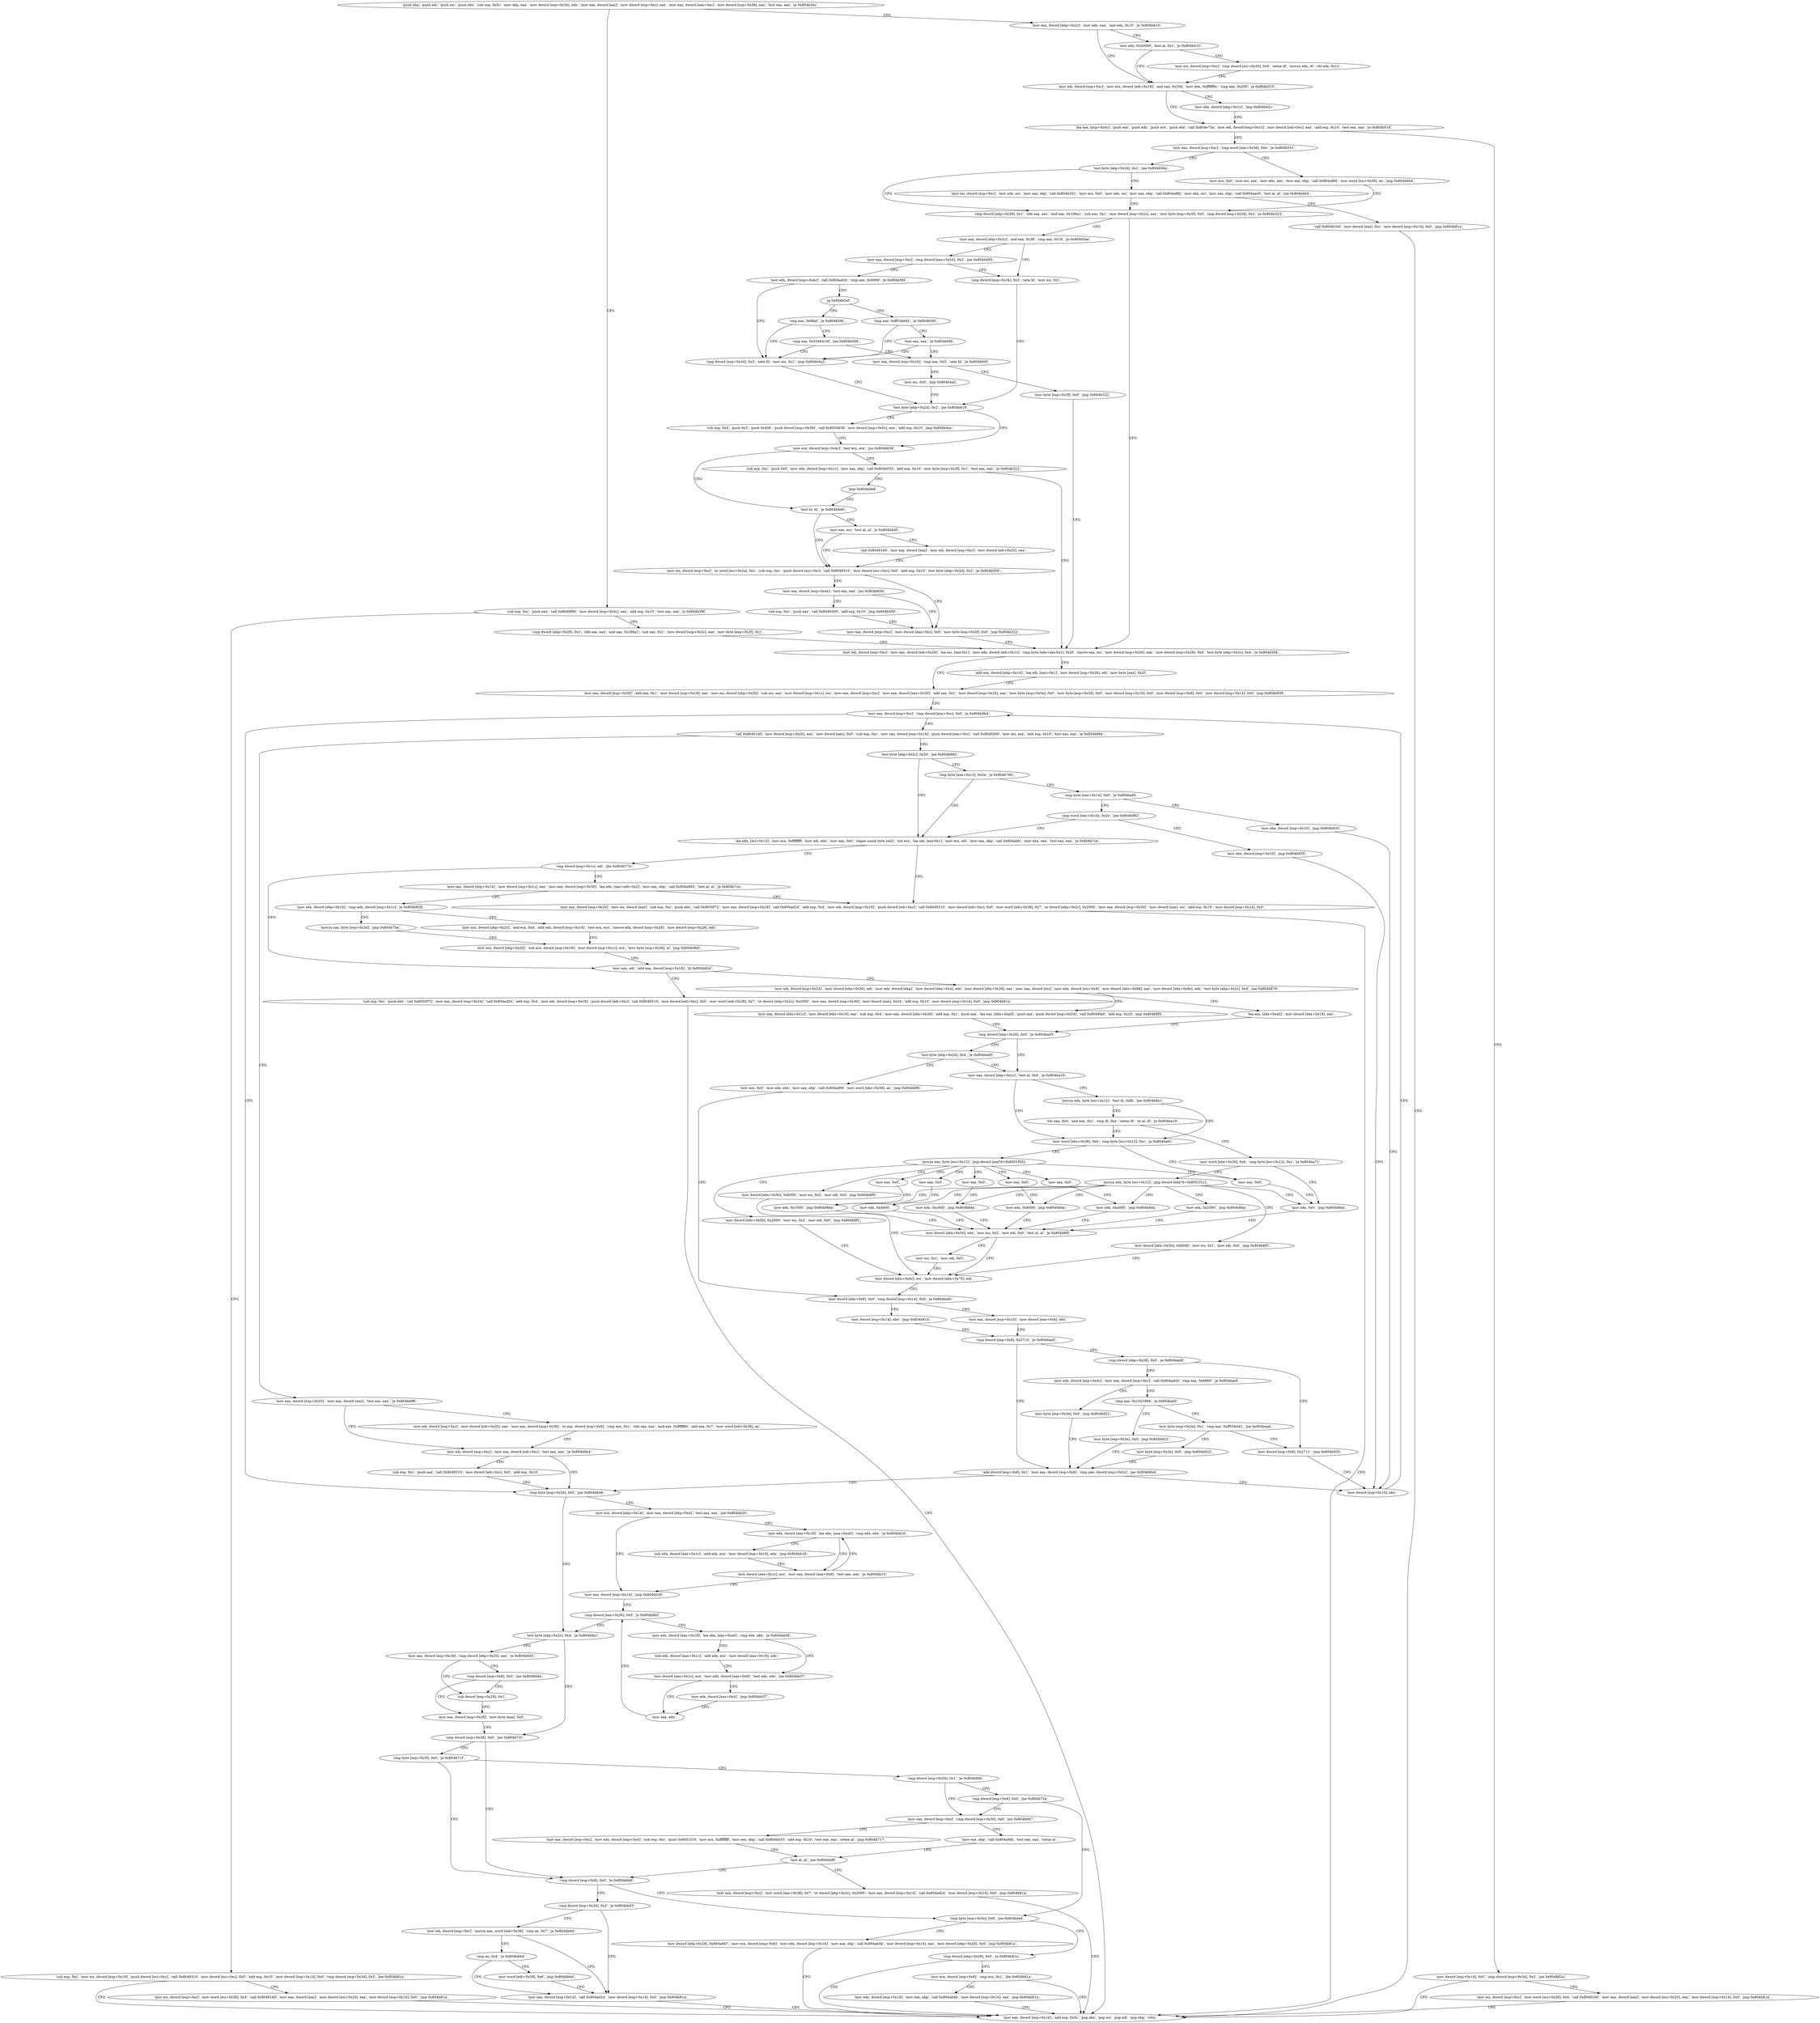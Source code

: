 digraph "func" {
"134525649" [label = "'push ebp', 'push edi', 'push esi', 'push ebx', 'sub esp, 0x5c', 'mov ebp, eax', 'mov dword [esp+0x34], edx', 'mov eax, dword [eax]', 'mov dword [esp+0xc], eax', 'mov eax, dword [eax+0xc]', 'mov dword [esp+0x38], eax', 'test eax, eax', 'je 0x804b3ec', " ]
"134525932" [label = "'mov eax, dword [ebp+0x2c]', 'mov edx, eax', 'and edx, 0x10', 'je 0x804b410', " ]
"134525683" [label = "'sub esp, 0xc', 'push eax', 'call 0x8048f90', 'mov dword [esp+0x5c], eax', 'add esp, 0x10', 'test eax, eax', 'js 0x804b39f', " ]
"134525968" [label = "'mov edi, dword [esp+0xc]', 'mov ecx, dword [edi+0x18]', 'and eax, 0x204', 'mov ebx, 0xffffff9c', 'cmp eax, 0x200', 'je 0x804b515', " ]
"134525942" [label = "'mov edx, 0x20000', 'test al, 0x1', 'je 0x804b410', " ]
"134525855" [label = "'sub esp, 0xc', 'mov esi, dword [esp+0x18]', 'push dword [esi+0xc]', 'call 0x8049310', 'mov dword [esi+0xc], 0x0', 'add esp, 0x10', 'mov dword [esp+0x14], 0x0', 'cmp dword [esp+0x34], 0x3', 'jne 0x804b81a', " ]
"134525707" [label = "'cmp dword [ebp+0x28], 0x1', 'sbb eax, eax', 'and eax, 0x186a1', 'sub eax, 0x1', 'mov dword [esp+0x2c], eax', 'mov byte [esp+0x3f], 0x1', " ]
"134526229" [label = "'mov ebx, dword [ebp+0x1c]', 'jmp 0x804b42c', " ]
"134525996" [label = "'lea eax, [esp+0x4c]', 'push eax', 'push edx', 'push ecx', 'push ebx', 'call 0x804e73a', 'mov edi, dword [esp+0x1c]', 'mov dword [edi+0xc], eax', 'add esp, 0x10', 'test eax, eax', 'je 0x804b51d', " ]
"134525951" [label = "'mov esi, dword [esp+0xc]', 'cmp dword [esi+0x30], 0x0', 'setne dl', 'movzx edx, dl', 'shl edx, 0x11', " ]
"134527002" [label = "'mov eax, dword [esp+0x14]', 'add esp, 0x5c', 'pop ebx', 'pop esi', 'pop edi', 'pop ebp', 'retn', " ]
"134525899" [label = "'mov esi, dword [esp+0xc]', 'mov word [esi+0x38], 0x4', 'call 0x80491b0', 'mov eax, dword [eax]', 'mov dword [esi+0x20], eax', 'mov dword [esp+0x14], 0x0', 'jmp 0x804b81a', " ]
"134525730" [label = "'mov edi, dword [esp+0xc]', 'mov eax, dword [edi+0x28]', 'lea esi, [eax-0x1]', 'mov edx, dword [edi+0x1c]', 'cmp byte [edx+eax-0x1], 0x2f', 'cmove eax, esi', 'mov dword [esp+0x30], eax', 'mov dword [esp+0x28], 0x0', 'test byte [ebp+0x2c], 0x4', 'je 0x804b356', " ]
"134526237" [label = "'mov dword [esp+0x14], 0x0', 'cmp dword [esp+0x34], 0x3', 'jne 0x804b81a', " ]
"134526027" [label = "'mov eax, dword [esp+0xc]', 'cmp word [eax+0x38], 0xb', 'je 0x804b551', " ]
"134525782" [label = "'mov eax, dword [esp+0x30]', 'add eax, 0x1', 'mov dword [esp+0x18], eax', 'mov esi, dword [ebp+0x20]', 'sub esi, eax', 'mov dword [esp+0x1c], esi', 'mov eax, dword [esp+0xc]', 'mov eax, dword [eax+0x30]', 'add eax, 0x1', 'mov dword [esp+0x24], eax', 'mov byte [esp+0x3e], 0x0', 'mov byte [esp+0x3d], 0x0', 'mov dword [esp+0x10], 0x0', 'mov dword [esp+0x8], 0x0', 'mov dword [esp+0x14], 0x0', 'jmp 0x804b939', " ]
"134527289" [label = "'mov eax, dword [esp+0xc]', 'cmp dword [eax+0xc], 0x0', 'je 0x804b6b4', " ]
"134525769" [label = "'add eax, dword [ebp+0x14]', 'lea edi, [eax+0x1]', 'mov dword [esp+0x28], edi', 'mov byte [eax], 0x2f', " ]
"134526256" [label = "'mov esi, dword [esp+0xc]', 'mov word [esi+0x38], 0x4', 'call 0x80491b0', 'mov eax, dword [eax]', 'mov dword [esi+0x20], eax', 'mov dword [esp+0x14], 0x0', 'jmp 0x804b81a', " ]
"134526289" [label = "'mov ecx, 0x0', 'mov esi, eax', 'mov edx, eax', 'mov eax, ebp', 'call 0x804a9fd', 'mov word [esi+0x38], ax', 'jmp 0x804b464', " ]
"134526042" [label = "'test byte [ebp+0x2d], 0x1', 'jne 0x804b56a', " ]
"134526644" [label = "'cmp byte [esp+0x3d], 0x0', 'jne 0x804bb06', " ]
"134527303" [label = "'call 0x80491b0', 'mov dword [esp+0x20], eax', 'mov dword [eax], 0x0', 'sub esp, 0xc', 'mov eax, dword [esp+0x18]', 'push dword [eax+0xc]', 'call 0x8049260', 'mov esi, eax', 'add esp, 0x10', 'test eax, eax', 'je 0x804b66e', " ]
"134526052" [label = "'cmp dword [ebp+0x28], 0x1', 'sbb eax, eax', 'and eax, 0x186a1', 'sub eax, 0x1', 'mov dword [esp+0x2c], eax', 'mov byte [esp+0x3f], 0x0', 'cmp dword [esp+0x34], 0x2', 'je 0x804b322', " ]
"134526314" [label = "'mov esi, dword [esp+0xc]', 'mov edx, esi', 'mov eax, ebp', 'call 0x804b201', 'mov ecx, 0x0', 'mov edx, esi', 'mov eax, ebp', 'call 0x804a9fd', 'mov edx, esi', 'mov eax, ebp', 'call 0x804aec6', 'test al, al', 'jne 0x804b464', " ]
"134527750" [label = "'mov ecx, dword [ebp+0x14]', 'mov eax, dword [ebp+0x4]', 'test eax, eax', 'jne 0x804bb20', " ]
"134526655" [label = "'test byte [ebp+0x2c], 0x4', 'je 0x804b6e1', " ]
"134526574" [label = "'mov eax, dword [esp+0x20]', 'mov eax, dword [eax]', 'test eax, eax', 'je 0x804b696', " ]
"134527346" [label = "'test byte [ebp+0x2c], 0x20', 'jne 0x804b982', " ]
"134526086" [label = "'mov eax, dword [ebp+0x2c]', 'and eax, 0x38', 'cmp eax, 0x18', 'je 0x804b5ae', " ]
"134526358" [label = "'call 0x80491b0', 'mov dword [eax], 0xc', 'mov dword [esp+0x14], 0x0', 'jmp 0x804b81a', " ]
"134527776" [label = "'mov edx, dword [eax+0x18]', 'lea ebx, [eax+0xa0]', 'cmp edx, ebx', 'je 0x804bb16', " ]
"134527760" [label = "'mov eax, dword [esp+0x14]', 'jmp 0x804bb39', " ]
"134526689" [label = "'cmp dword [esp+0x38], 0x0', 'jne 0x804b71f', " ]
"134526661" [label = "'mov eax, dword [esp+0x18]', 'cmp dword [ebp+0x20], eax', 'je 0x804b6d5', " ]
"134526614" [label = "'mov edi, dword [esp+0xc]', 'mov eax, dword [edi+0xc]', 'test eax, eax', 'je 0x804b6b4', " ]
"134526584" [label = "'mov edi, dword [esp+0xc]', 'mov dword [edi+0x20], eax', 'mov eax, dword [esp+0x38]', 'or eax, dword [esp+0x8]', 'cmp eax, 0x1', 'sbb eax, eax', 'and eax, 0xfffffffd', 'add eax, 0x7', 'mov word [edi+0x38], ax', " ]
"134527362" [label = "'lea edx, [esi+0x13]', 'mov ecx, 0xffffffff', 'mov edi, edx', 'mov eax, 0x0', 'repne scasb byte [edi]', 'not ecx', 'lea edi, [ecx-0x1]', 'mov ecx, edi', 'mov eax, ebp', 'call 0x804abfc', 'mov ebx, eax', 'test eax, eax', 'je 0x804b7ce', " ]
"134527352" [label = "'cmp byte [eax+0x13], 0x2e', 'je 0x804b760', " ]
"134526382" [label = "'mov eax, dword [esp+0xc]', 'cmp dword [eax+0x54], 0x2', 'jne 0x804b495', " ]
"134526101" [label = "'cmp dword [esp+0x34], 0x3', 'sete bl', 'mov esi, 0x1', " ]
"134527766" [label = "'mov dword [eax+0x1c], ecx', 'mov eax, dword [eax+0x8]', 'test eax, eax', 'je 0x804bb10', " ]
"134527789" [label = "'sub edx, dword [eax+0x1c]', 'add edx, ecx', 'mov dword [eax+0x18], edx', 'jmp 0x804bb16', " ]
"134527801" [label = "'cmp dword [eax+0x30], 0x0', 'js 0x804b6bf', " ]
"134526751" [label = "'cmp dword [esp+0x8], 0x0', 'je 0x804bbb6', " ]
"134526696" [label = "'cmp byte [esp+0x3f], 0x0', 'je 0x804b71f', " ]
"134526677" [label = "'sub dword [esp+0x28], 0x1', " ]
"134526670" [label = "'cmp dword [esp+0x8], 0x0', 'jne 0x804b6da', " ]
"134526625" [label = "'sub esp, 0xc', 'push eax', 'call 0x8049310', 'mov dword [edi+0xc], 0x0', 'add esp, 0x10', " ]
"134526926" [label = "'mov eax, dword [esp+0x20]', 'mov esi, dword [eax]', 'sub esp, 0xc', 'push ebx', 'call 0x8050f72', 'mov eax, dword [esp+0x24]', 'call 0x804ad24', 'add esp, 0x4', 'mov edi, dword [esp+0x18]', 'push dword [edi+0xc]', 'call 0x8049310', 'mov dword [edi+0xc], 0x0', 'mov word [edi+0x38], 0x7', 'or dword [ebp+0x2c], 0x2000', 'mov eax, dword [esp+0x30]', 'mov dword [eax], esi', 'add esp, 0x10', 'mov dword [esp+0x14], 0x0', " ]
"134527403" [label = "'cmp dword [esp+0x1c], edi', 'jbe 0x804b77e', " ]
"134526816" [label = "'cmp byte [eax+0x14], 0x0', 'je 0x804bafd', " ]
"134526396" [label = "'mov edx, dword [esp+0x4c]', 'call 0x804adcb', 'cmp eax, 0x6969', 'je 0x804b5fd', " ]
"134526114" [label = "'test byte [ebp+0x2d], 0x2', 'jne 0x804b619', " ]
"134527811" [label = "'mov edx, dword [eax+0x18]', 'lea ebx, [eax+0xa0]', 'cmp edx, ebx', 'je 0x804bb58', " ]
"134527926" [label = "'cmp dword [esp+0x34], 0x3', 'je 0x804bbd3', " ]
"134526762" [label = "'cmp byte [esp+0x3e], 0x0', 'jne 0x804bbef', " ]
"134526703" [label = "'cmp dword [esp+0x34], 0x1', 'je 0x804b6fd', " ]
"134526682" [label = "'mov eax, dword [esp+0x28]', 'mov byte [eax], 0x0', " ]
"134526846" [label = "'mov eax, dword [ebp+0x14]', 'mov dword [esp+0x1c], eax', 'mov eax, dword [esp+0x30]', 'lea edx, [eax+edi+0x2]', 'mov eax, ebp', 'call 0x804a983', 'test al, al', 'je 0x804b7ce', " ]
"134527413" [label = "'mov eax, edi', 'add eax, dword [esp+0x18]', 'jb 0x804b82d', " ]
"134527741" [label = "'mov ebx, dword [esp+0x10]', 'jmp 0x804b935', " ]
"134526826" [label = "'cmp word [eax+0x14], 0x2e', 'jne 0x804b982', " ]
"134526461" [label = "'cmp dword [esp+0x34], 0x3', 'sete bl', 'mov esi, 0x1', 'jmp 0x804b4a2', " ]
"134526412" [label = "'jg 0x804b5ef', " ]
"134526489" [label = "'sub esp, 0x4', 'push 0x3', 'push 0x406', 'push dword [esp+0x58]', 'call 0x8050d39', 'mov dword [esp+0x5c], eax', 'add esp, 0x10', 'jmp 0x804b4ac', " ]
"134526124" [label = "'mov ecx, dword [esp+0x4c]', 'test ecx, ecx', 'jns 0x804b638', " ]
"134526520" [label = "'sub esp, 0xc', 'push 0x0', 'mov edx, dword [esp+0x1c]', 'mov eax, ebp', 'call 0x804b033', 'add esp, 0x10', 'mov byte [esp+0x3f], 0x1', 'test eax, eax', 'je 0x804b322', " ]
"134526136" [label = "'test bl, bl', 'je 0x804b4d0', " ]
"134527832" [label = "'mov dword [eax+0x1c], ecx', 'mov edx, dword [eax+0x8]', 'test edx, edx', 'jne 0x804bb37', " ]
"134527824" [label = "'sub edx, dword [eax+0x1c]', 'add edx, ecx', 'mov dword [eax+0x18], edx', " ]
"134527955" [label = "'mov edi, dword [esp+0xc]', 'movzx eax, word [edi+0x38]', 'cmp ax, 0x7', 'je 0x804bbbd', " ]
"134527933" [label = "'mov eax, dword [esp+0x14]', 'call 0x804ad24', 'mov dword [esp+0x14], 0x0', 'jmp 0x804b81a', " ]
"134527983" [label = "'mov dword [ebp+0x28], 0x804a947', 'mov ecx, dword [esp+0x8]', 'mov edx, dword [esp+0x14]', 'mov eax, ebp', 'call 0x804ab4b', 'mov dword [esp+0x14], eax', 'mov dword [ebp+0x28], 0x0', 'jmp 0x804b81a', " ]
"134526773" [label = "'cmp dword [ebp+0x28], 0x0', 'je 0x804b81a', " ]
"134526717" [label = "'mov eax, dword [esp+0xc]', 'cmp dword [eax+0x30], 0x0', 'jne 0x804bb67', " ]
"134526710" [label = "'cmp dword [esp+0x8], 0x0', 'jne 0x804b72a', " ]
"134526872" [label = "'mov edx, dword [ebp+0x14]', 'cmp edx, dword [esp+0x1c]', 'je 0x804b826', " ]
"134527021" [label = "'sub esp, 0xc', 'push ebx', 'call 0x8050f72', 'mov eax, dword [esp+0x24]', 'call 0x804ad24', 'add esp, 0x4', 'mov edi, dword [esp+0x18]', 'push dword [edi+0xc]', 'call 0x8049310', 'mov dword [edi+0xc], 0x0', 'mov word [edi+0x38], 0x7', 'or dword [ebp+0x2c], 0x2000', 'mov eax, dword [esp+0x30]', 'mov dword [eax], 0x24', 'add esp, 0x10', 'mov dword [esp+0x14], 0x0', 'jmp 0x804b81a', " ]
"134527425" [label = "'mov edi, dword [esp+0x24]', 'mov dword [ebx+0x30], edi', 'mov edx, dword [ebp]', 'mov dword [ebx+0x4], edx', 'mov dword [ebx+0x28], eax', 'mov eax, dword [esi]', 'mov edx, dword [esi+0x4]', 'mov dword [ebx+0x98], eax', 'mov dword [ebx+0x9c], edx', 'test byte [ebp+0x2c], 0x4', 'jne 0x804b879', " ]
"134527285" [label = "'mov dword [esp+0x10], ebx', " ]
"134526837" [label = "'mov ebx, dword [esp+0x10]', 'jmp 0x804b935', " ]
"134526447" [label = "'cmp eax, 0x9fa0', 'je 0x804b5fd', " ]
"134526414" [label = "'cmp eax, 0xff534d42', 'je 0x804b5fd', " ]
"134526552" [label = "'jmp 0x804b4b8', " ]
"134526160" [label = "'mov esi, dword [esp+0xc]', 'or word [esi+0x3a], 0x1', 'sub esp, 0xc', 'push dword [esi+0xc]', 'call 0x8049310', 'mov dword [esi+0xc], 0x0', 'add esp, 0x10', 'test byte [ebp+0x2d], 0x2', 'je 0x804b500', " ]
"134526140" [label = "'mov eax, esi', 'test al, al', 'je 0x804b4d0', " ]
"134527799" [label = "'mov eax, edx', " ]
"134527842" [label = "'mov edx, dword [eax+0x4]', 'jmp 0x804bb37', " ]
"134527969" [label = "'cmp ax, 0x4', 'je 0x804bbbd', " ]
"134526783" [label = "'mov ecx, dword [esp+0x8]', 'cmp ecx, 0x1', 'jbe 0x804b81a', " ]
"134527847" [label = "'mov eax, dword [esp+0xc]', 'mov edx, dword [eax+0x4]', 'sub esp, 0xc', 'push 0x8051f19', 'mov ecx, 0xffffffff', 'mov eax, ebp', 'call 0x804b033', 'add esp, 0x10', 'test eax, eax', 'setne al', 'jmp 0x804b717', " ]
"134526731" [label = "'mov eax, ebp', 'call 0x804afdb', 'test eax, eax', 'setne al', " ]
"134527014" [label = "'movzx eax, byte [esp+0x3d]', 'jmp 0x804b7ba', " ]
"134526885" [label = "'mov ecx, dword [ebp+0x2c]', 'and ecx, 0x4', 'add edx, dword [esp+0x18]', 'test ecx, ecx', 'cmove edx, dword [esp+0x28]', 'mov dword [esp+0x28], edx', " ]
"134527097" [label = "'mov eax, dword [ebx+0x1c]', 'mov dword [ebx+0x18], eax', 'sub esp, 0x4', 'mov eax, dword [ebx+0x34]', 'add eax, 0x1', 'push eax', 'lea eax, [ebx+0xa0]', 'push eax', 'push dword [esp+0x34]', 'call 0x8048fa0', 'add esp, 0x10', 'jmp 0x804b9f5', " ]
"134527468" [label = "'lea eax, [ebx+0xa0]', 'mov dword [ebx+0x18], eax', " ]
"134526454" [label = "'cmp eax, 0x5346414f', 'jne 0x804b5d9', " ]
"134526421" [label = "'test eax, eax', 'je 0x804b5fd', " ]
"134526208" [label = "'mov eax, dword [esp+0xc]', 'mov dword [eax+0xc], 0x0', 'mov byte [esp+0x3f], 0x0', 'jmp 0x804b322', " ]
"134526196" [label = "'mov eax, dword [esp+0x4c]', 'test eax, eax', 'jns 0x804b65d', " ]
"134526146" [label = "'call 0x80491b0', 'mov eax, dword [eax]', 'mov edi, dword [esp+0xc]', 'mov dword [edi+0x20], eax', " ]
"134527975" [label = "'mov word [edi+0x38], 0x6', 'jmp 0x804bbbd', " ]
"134526796" [label = "'mov edx, dword [esp+0x14]', 'mov eax, ebp', 'call 0x804ab4b', 'mov dword [esp+0x14], eax', 'jmp 0x804b81a', " ]
"134526743" [label = "'test al, al', 'jne 0x804bb8f', " ]
"134526906" [label = "'mov ecx, dword [ebp+0x20]', 'sub ecx, dword [esp+0x18]', 'mov dword [esp+0x1c], ecx', 'mov byte [esp+0x3d], al', 'jmp 0x804b9b5', " ]
"134527477" [label = "'cmp dword [ebp+0x28], 0x0', 'je 0x804ba05', " ]
"134526425" [label = "'mov eax, dword [esp+0x34]', 'cmp eax, 0x3', 'sete bl', 'je 0x804b60f', " ]
"134526557" [label = "'sub esp, 0xc', 'push eax', 'call 0x8049300', 'add esp, 0x10', 'jmp 0x804b500', " ]
"134527887" [label = "'mov eax, dword [esp+0xc]', 'mov word [eax+0x38], 0x7', 'or dword [ebp+0x2c], 0x2000', 'mov eax, dword [esp+0x14]', 'call 0x804ad24', 'mov dword [esp+0x14], 0x0', 'jmp 0x804b81a', " ]
"134527493" [label = "'mov eax, dword [ebp+0x2c]', 'test al, 0x8', 'je 0x804ba19', " ]
"134527483" [label = "'test byte [ebp+0x2d], 0x4', 'je 0x804ba85', " ]
"134527513" [label = "'mov word [ebx+0x38], 0xb', 'cmp byte [esi+0x12], 0xc', 'ja 0x804ba6c', " ]
"134527500" [label = "'movzx edx, byte [esi+0x12]', 'test dl, 0xfb', 'jne 0x804b8a1', " ]
"134527621" [label = "'mov ecx, 0x0', 'mov edx, ebx', 'mov eax, ebp', 'call 0x804a9fd', 'mov word [ebx+0x38], ax', 'jmp 0x804b8fb', " ]
"134526479" [label = "'mov esi, 0x0', 'jmp 0x804b4a2', " ]
"134526437" [label = "'mov byte [esp+0x3f], 0x0', 'jmp 0x804b322', " ]
"134527596" [label = "'mov eax, 0x0', " ]
"134527525" [label = "'movzx eax, byte [esi+0x12]', 'jmp dword [eax*4+0x8051f50]', " ]
"134527137" [label = "'shr eax, 0x4', 'and eax, 0x1', 'cmp dl, 0xa', 'setne dl', 'or al, dl', 'je 0x804ba19', " ]
"134527227" [label = "'mov dword [ebx+0x8], 0x0', 'cmp dword [esp+0x14], 0x0', 'je 0x804ba9c', " ]
"134527601" [label = "'mov edx, 0x0', 'jmp 0x804b8da', " ]
"134527184" [label = "'mov eax, 0x0', " ]
"134527536" [label = "'mov eax, 0x0', " ]
"134527551" [label = "'mov eax, 0x0', " ]
"134527566" [label = "'mov eax, 0x0', " ]
"134527581" [label = "'mov eax, 0x0', " ]
"134528043" [label = "'mov dword [ebx+0x50], 0x6000', 'mov esi, 0x2', 'mov edi, 0x0', 'jmp 0x804b8f5', " ]
"134528065" [label = "'mov dword [ebx+0x50], 0x2000', 'mov esi, 0x2', 'mov edi, 0x0', 'jmp 0x804b8f5', " ]
"134527157" [label = "'mov word [ebx+0x38], 0xb', 'cmp byte [esi+0x12], 0xc', 'ja 0x804ba71', " ]
"134527644" [label = "'mov dword [esp+0x14], ebx', 'jmp 0x804b914', " ]
"134527245" [label = "'mov eax, dword [esp+0x10]', 'mov dword [eax+0x8], ebx', " ]
"134527194" [label = "'mov dword [ebx+0x50], edx', 'mov esi, 0x2', 'mov edi, 0x0', 'test al, al', 'je 0x804b8f5', " ]
"134527221" [label = "'mov dword [ebx+0x6c], esi', 'mov dword [ebx+0x70], edi', " ]
"134527211" [label = "'mov esi, 0x1', 'mov edi, 0x0', " ]
"134527189" [label = "'mov edx, 0x4000', " ]
"134527541" [label = "'mov edx, 0x1000', 'jmp 0x804b8da', " ]
"134527556" [label = "'mov edx, 0xa000', 'jmp 0x804b8da', " ]
"134527571" [label = "'mov edx, 0x8000', 'jmp 0x804b8da', " ]
"134527586" [label = "'mov edx, 0xc000', 'jmp 0x804b8da', " ]
"134527173" [label = "'movzx edx, byte [esi+0x12]', 'jmp dword [edx*4+0x8051f1c]', " ]
"134527252" [label = "'cmp dword [esp+0x8], 0x2710', 'je 0x804baa5', " ]
"134527611" [label = "'mov edx, 0x2000', 'jmp 0x804b8da', " ]
"134528021" [label = "'mov dword [ebx+0x50], 0x6000', 'mov esi, 0x1', 'mov edi, 0x0', 'jmp 0x804b8f5', " ]
"134527653" [label = "'cmp dword [ebp+0x28], 0x0', 'je 0x804bab8', " ]
"134527266" [label = "'add dword [esp+0x8], 0x1', 'mov eax, dword [esp+0x8]', 'cmp eax, dword [esp+0x2c]', 'jae 0x804b6b4', " ]
"134527672" [label = "'mov edx, dword [esp+0x4c]', 'mov eax, dword [esp+0xc]', 'call 0x804adcb', 'cmp eax, 0x6969', 'je 0x804bae9', " ]
"134527659" [label = "'mov dword [esp+0x8], 0x2711', 'jmp 0x804b935', " ]
"134527721" [label = "'mov byte [esp+0x3e], 0x0', 'jmp 0x804b922', " ]
"134527692" [label = "'cmp eax, 0x1021994', 'je 0x804baf3', " ]
"134527731" [label = "'mov byte [esp+0x3e], 0x0', 'jmp 0x804b922', " ]
"134527699" [label = "'mov byte [esp+0x3e], 0x1', 'cmp eax, 0xff534d42', 'jne 0x804baab', " ]
"134527711" [label = "'mov byte [esp+0x3e], 0x0', 'jmp 0x804b922', " ]
"134525649" -> "134525932" [ label = "CFG" ]
"134525649" -> "134525683" [ label = "CFG" ]
"134525932" -> "134525968" [ label = "CFG" ]
"134525932" -> "134525942" [ label = "CFG" ]
"134525683" -> "134525855" [ label = "CFG" ]
"134525683" -> "134525707" [ label = "CFG" ]
"134525968" -> "134526229" [ label = "CFG" ]
"134525968" -> "134525996" [ label = "CFG" ]
"134525942" -> "134525968" [ label = "CFG" ]
"134525942" -> "134525951" [ label = "CFG" ]
"134525855" -> "134527002" [ label = "CFG" ]
"134525855" -> "134525899" [ label = "CFG" ]
"134525707" -> "134525730" [ label = "CFG" ]
"134526229" -> "134525996" [ label = "CFG" ]
"134525996" -> "134526237" [ label = "CFG" ]
"134525996" -> "134526027" [ label = "CFG" ]
"134525951" -> "134525968" [ label = "CFG" ]
"134525899" -> "134527002" [ label = "CFG" ]
"134525730" -> "134525782" [ label = "CFG" ]
"134525730" -> "134525769" [ label = "CFG" ]
"134526237" -> "134527002" [ label = "CFG" ]
"134526237" -> "134526256" [ label = "CFG" ]
"134526027" -> "134526289" [ label = "CFG" ]
"134526027" -> "134526042" [ label = "CFG" ]
"134525782" -> "134527289" [ label = "CFG" ]
"134527289" -> "134526644" [ label = "CFG" ]
"134527289" -> "134527303" [ label = "CFG" ]
"134525769" -> "134525782" [ label = "CFG" ]
"134526256" -> "134527002" [ label = "CFG" ]
"134526289" -> "134526052" [ label = "CFG" ]
"134526042" -> "134526314" [ label = "CFG" ]
"134526042" -> "134526052" [ label = "CFG" ]
"134526644" -> "134527750" [ label = "CFG" ]
"134526644" -> "134526655" [ label = "CFG" ]
"134527303" -> "134526574" [ label = "CFG" ]
"134527303" -> "134527346" [ label = "CFG" ]
"134526052" -> "134525730" [ label = "CFG" ]
"134526052" -> "134526086" [ label = "CFG" ]
"134526314" -> "134526052" [ label = "CFG" ]
"134526314" -> "134526358" [ label = "CFG" ]
"134527750" -> "134527776" [ label = "CFG" ]
"134527750" -> "134527760" [ label = "CFG" ]
"134526655" -> "134526689" [ label = "CFG" ]
"134526655" -> "134526661" [ label = "CFG" ]
"134526574" -> "134526614" [ label = "CFG" ]
"134526574" -> "134526584" [ label = "CFG" ]
"134527346" -> "134527362" [ label = "CFG" ]
"134527346" -> "134527352" [ label = "CFG" ]
"134526086" -> "134526382" [ label = "CFG" ]
"134526086" -> "134526101" [ label = "CFG" ]
"134526358" -> "134527002" [ label = "CFG" ]
"134527776" -> "134527766" [ label = "CFG" ]
"134527776" -> "134527789" [ label = "CFG" ]
"134527760" -> "134527801" [ label = "CFG" ]
"134526689" -> "134526751" [ label = "CFG" ]
"134526689" -> "134526696" [ label = "CFG" ]
"134526661" -> "134526677" [ label = "CFG" ]
"134526661" -> "134526670" [ label = "CFG" ]
"134526614" -> "134526644" [ label = "CFG" ]
"134526614" -> "134526625" [ label = "CFG" ]
"134526584" -> "134526614" [ label = "CFG" ]
"134527362" -> "134526926" [ label = "CFG" ]
"134527362" -> "134527403" [ label = "CFG" ]
"134527352" -> "134526816" [ label = "CFG" ]
"134527352" -> "134527362" [ label = "CFG" ]
"134526382" -> "134526101" [ label = "CFG" ]
"134526382" -> "134526396" [ label = "CFG" ]
"134526101" -> "134526114" [ label = "CFG" ]
"134527766" -> "134527760" [ label = "CFG" ]
"134527766" -> "134527776" [ label = "CFG" ]
"134527789" -> "134527766" [ label = "CFG" ]
"134527801" -> "134526655" [ label = "CFG" ]
"134527801" -> "134527811" [ label = "CFG" ]
"134526751" -> "134527926" [ label = "CFG" ]
"134526751" -> "134526762" [ label = "CFG" ]
"134526696" -> "134526751" [ label = "CFG" ]
"134526696" -> "134526703" [ label = "CFG" ]
"134526677" -> "134526682" [ label = "CFG" ]
"134526670" -> "134526682" [ label = "CFG" ]
"134526670" -> "134526677" [ label = "CFG" ]
"134526625" -> "134526644" [ label = "CFG" ]
"134526926" -> "134527002" [ label = "CFG" ]
"134527403" -> "134526846" [ label = "CFG" ]
"134527403" -> "134527413" [ label = "CFG" ]
"134526816" -> "134527741" [ label = "CFG" ]
"134526816" -> "134526826" [ label = "CFG" ]
"134526396" -> "134526461" [ label = "CFG" ]
"134526396" -> "134526412" [ label = "CFG" ]
"134526114" -> "134526489" [ label = "CFG" ]
"134526114" -> "134526124" [ label = "CFG" ]
"134527811" -> "134527832" [ label = "CFG" ]
"134527811" -> "134527824" [ label = "CFG" ]
"134527926" -> "134527955" [ label = "CFG" ]
"134527926" -> "134527933" [ label = "CFG" ]
"134526762" -> "134527983" [ label = "CFG" ]
"134526762" -> "134526773" [ label = "CFG" ]
"134526703" -> "134526717" [ label = "CFG" ]
"134526703" -> "134526710" [ label = "CFG" ]
"134526682" -> "134526689" [ label = "CFG" ]
"134526846" -> "134526926" [ label = "CFG" ]
"134526846" -> "134526872" [ label = "CFG" ]
"134527413" -> "134527021" [ label = "CFG" ]
"134527413" -> "134527425" [ label = "CFG" ]
"134527741" -> "134527285" [ label = "CFG" ]
"134526826" -> "134527362" [ label = "CFG" ]
"134526826" -> "134526837" [ label = "CFG" ]
"134526461" -> "134526114" [ label = "CFG" ]
"134526412" -> "134526447" [ label = "CFG" ]
"134526412" -> "134526414" [ label = "CFG" ]
"134526489" -> "134526124" [ label = "CFG" ]
"134526124" -> "134526520" [ label = "CFG" ]
"134526124" -> "134526136" [ label = "CFG" ]
"134526520" -> "134525730" [ label = "CFG" ]
"134526520" -> "134526552" [ label = "CFG" ]
"134526136" -> "134526160" [ label = "CFG" ]
"134526136" -> "134526140" [ label = "CFG" ]
"134527832" -> "134527799" [ label = "CFG" ]
"134527832" -> "134527842" [ label = "CFG" ]
"134527824" -> "134527832" [ label = "CFG" ]
"134527955" -> "134527933" [ label = "CFG" ]
"134527955" -> "134527969" [ label = "CFG" ]
"134527933" -> "134527002" [ label = "CFG" ]
"134527983" -> "134527002" [ label = "CFG" ]
"134526773" -> "134527002" [ label = "CFG" ]
"134526773" -> "134526783" [ label = "CFG" ]
"134526717" -> "134527847" [ label = "CFG" ]
"134526717" -> "134526731" [ label = "CFG" ]
"134526710" -> "134526762" [ label = "CFG" ]
"134526710" -> "134526717" [ label = "CFG" ]
"134526872" -> "134527014" [ label = "CFG" ]
"134526872" -> "134526885" [ label = "CFG" ]
"134527021" -> "134527002" [ label = "CFG" ]
"134527425" -> "134527097" [ label = "CFG" ]
"134527425" -> "134527468" [ label = "CFG" ]
"134527285" -> "134527289" [ label = "CFG" ]
"134526837" -> "134527285" [ label = "CFG" ]
"134526447" -> "134526461" [ label = "CFG" ]
"134526447" -> "134526454" [ label = "CFG" ]
"134526414" -> "134526461" [ label = "CFG" ]
"134526414" -> "134526421" [ label = "CFG" ]
"134526552" -> "134526136" [ label = "CFG" ]
"134526160" -> "134526208" [ label = "CFG" ]
"134526160" -> "134526196" [ label = "CFG" ]
"134526140" -> "134526160" [ label = "CFG" ]
"134526140" -> "134526146" [ label = "CFG" ]
"134527799" -> "134527801" [ label = "CFG" ]
"134527842" -> "134527799" [ label = "CFG" ]
"134527969" -> "134527933" [ label = "CFG" ]
"134527969" -> "134527975" [ label = "CFG" ]
"134526783" -> "134527002" [ label = "CFG" ]
"134526783" -> "134526796" [ label = "CFG" ]
"134527847" -> "134526743" [ label = "CFG" ]
"134526731" -> "134526743" [ label = "CFG" ]
"134527014" -> "134526906" [ label = "CFG" ]
"134526885" -> "134526906" [ label = "CFG" ]
"134527097" -> "134527477" [ label = "CFG" ]
"134527468" -> "134527477" [ label = "CFG" ]
"134526454" -> "134526425" [ label = "CFG" ]
"134526454" -> "134526461" [ label = "CFG" ]
"134526421" -> "134526461" [ label = "CFG" ]
"134526421" -> "134526425" [ label = "CFG" ]
"134526208" -> "134525730" [ label = "CFG" ]
"134526196" -> "134526557" [ label = "CFG" ]
"134526196" -> "134526208" [ label = "CFG" ]
"134526146" -> "134526160" [ label = "CFG" ]
"134527975" -> "134527933" [ label = "CFG" ]
"134526796" -> "134527002" [ label = "CFG" ]
"134526743" -> "134527887" [ label = "CFG" ]
"134526743" -> "134526751" [ label = "CFG" ]
"134526906" -> "134527413" [ label = "CFG" ]
"134527477" -> "134527493" [ label = "CFG" ]
"134527477" -> "134527483" [ label = "CFG" ]
"134526425" -> "134526479" [ label = "CFG" ]
"134526425" -> "134526437" [ label = "CFG" ]
"134526557" -> "134526208" [ label = "CFG" ]
"134527887" -> "134527002" [ label = "CFG" ]
"134527493" -> "134527513" [ label = "CFG" ]
"134527493" -> "134527500" [ label = "CFG" ]
"134527483" -> "134527621" [ label = "CFG" ]
"134527483" -> "134527493" [ label = "CFG" ]
"134527513" -> "134527596" [ label = "CFG" ]
"134527513" -> "134527525" [ label = "CFG" ]
"134527500" -> "134527137" [ label = "CFG" ]
"134527500" -> "134527513" [ label = "CFG" ]
"134527621" -> "134527227" [ label = "CFG" ]
"134526479" -> "134526114" [ label = "CFG" ]
"134526437" -> "134525730" [ label = "CFG" ]
"134527596" -> "134527601" [ label = "CFG" ]
"134527525" -> "134527184" [ label = "CFG" ]
"134527525" -> "134527536" [ label = "CFG" ]
"134527525" -> "134527551" [ label = "CFG" ]
"134527525" -> "134527566" [ label = "CFG" ]
"134527525" -> "134527581" [ label = "CFG" ]
"134527525" -> "134527596" [ label = "CFG" ]
"134527525" -> "134528043" [ label = "CFG" ]
"134527525" -> "134528065" [ label = "CFG" ]
"134527137" -> "134527513" [ label = "CFG" ]
"134527137" -> "134527157" [ label = "CFG" ]
"134527227" -> "134527644" [ label = "CFG" ]
"134527227" -> "134527245" [ label = "CFG" ]
"134527601" -> "134527194" [ label = "CFG" ]
"134527184" -> "134527189" [ label = "CFG" ]
"134527536" -> "134527541" [ label = "CFG" ]
"134527551" -> "134527556" [ label = "CFG" ]
"134527566" -> "134527571" [ label = "CFG" ]
"134527581" -> "134527586" [ label = "CFG" ]
"134528043" -> "134527221" [ label = "CFG" ]
"134528065" -> "134527221" [ label = "CFG" ]
"134527157" -> "134527601" [ label = "CFG" ]
"134527157" -> "134527173" [ label = "CFG" ]
"134527644" -> "134527252" [ label = "CFG" ]
"134527245" -> "134527252" [ label = "CFG" ]
"134527194" -> "134527221" [ label = "CFG" ]
"134527194" -> "134527211" [ label = "CFG" ]
"134527221" -> "134527227" [ label = "CFG" ]
"134527211" -> "134527221" [ label = "CFG" ]
"134527189" -> "134527194" [ label = "CFG" ]
"134527541" -> "134527194" [ label = "CFG" ]
"134527556" -> "134527194" [ label = "CFG" ]
"134527571" -> "134527194" [ label = "CFG" ]
"134527586" -> "134527194" [ label = "CFG" ]
"134527173" -> "134527189" [ label = "CFG" ]
"134527173" -> "134527541" [ label = "CFG" ]
"134527173" -> "134527556" [ label = "CFG" ]
"134527173" -> "134527571" [ label = "CFG" ]
"134527173" -> "134527586" [ label = "CFG" ]
"134527173" -> "134527601" [ label = "CFG" ]
"134527173" -> "134527611" [ label = "CFG" ]
"134527173" -> "134528021" [ label = "CFG" ]
"134527252" -> "134527653" [ label = "CFG" ]
"134527252" -> "134527266" [ label = "CFG" ]
"134527611" -> "134527194" [ label = "CFG" ]
"134528021" -> "134527221" [ label = "CFG" ]
"134527653" -> "134527672" [ label = "CFG" ]
"134527653" -> "134527659" [ label = "CFG" ]
"134527266" -> "134526644" [ label = "CFG" ]
"134527266" -> "134527285" [ label = "CFG" ]
"134527672" -> "134527721" [ label = "CFG" ]
"134527672" -> "134527692" [ label = "CFG" ]
"134527659" -> "134527285" [ label = "CFG" ]
"134527721" -> "134527266" [ label = "CFG" ]
"134527692" -> "134527731" [ label = "CFG" ]
"134527692" -> "134527699" [ label = "CFG" ]
"134527731" -> "134527266" [ label = "CFG" ]
"134527699" -> "134527659" [ label = "CFG" ]
"134527699" -> "134527711" [ label = "CFG" ]
"134527711" -> "134527266" [ label = "CFG" ]
}
